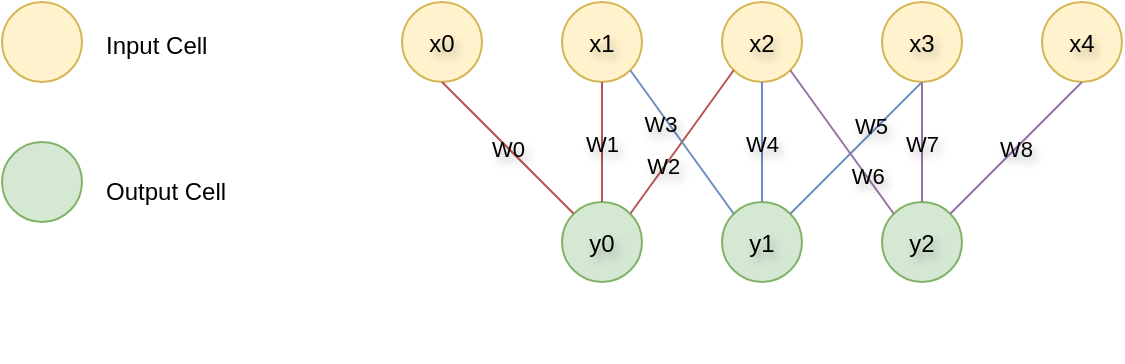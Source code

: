 <mxfile version="24.3.1" type="device">
  <diagram name="Auto Encoder (AE)" id="_Bmku1SudM6StRFv8J6b">
    <mxGraphModel dx="943" dy="520" grid="1" gridSize="10" guides="1" tooltips="1" connect="1" arrows="1" fold="1" page="1" pageScale="1" pageWidth="850" pageHeight="1100" math="0" shadow="0">
      <root>
        <mxCell id="2L0hXL62CxC1ZSmFVwGG-0" />
        <mxCell id="2L0hXL62CxC1ZSmFVwGG-1" parent="2L0hXL62CxC1ZSmFVwGG-0" />
        <mxCell id="2L0hXL62CxC1ZSmFVwGG-95" value="" style="group;fontSize=9;textShadow=1;labelBorderColor=none;labelBackgroundColor=none;" parent="2L0hXL62CxC1ZSmFVwGG-1" vertex="1" connectable="0">
          <mxGeometry x="320" y="560" width="40" height="40" as="geometry" />
        </mxCell>
        <mxCell id="2L0hXL62CxC1ZSmFVwGG-96" value="y0" style="ellipse;aspect=fixed;strokeColor=#82b366;fillColor=#d5e8d4;textShadow=1;labelBorderColor=none;labelBackgroundColor=none;" parent="2L0hXL62CxC1ZSmFVwGG-95" vertex="1">
          <mxGeometry width="40" height="40" as="geometry" />
        </mxCell>
        <mxCell id="2L0hXL62CxC1ZSmFVwGG-99" value="" style="group;textShadow=1;labelBorderColor=none;labelBackgroundColor=none;" parent="2L0hXL62CxC1ZSmFVwGG-1" vertex="1" connectable="0">
          <mxGeometry x="400" y="560" width="40" height="40" as="geometry" />
        </mxCell>
        <mxCell id="2L0hXL62CxC1ZSmFVwGG-100" value="y1" style="ellipse;aspect=fixed;strokeColor=#82b366;fillColor=#d5e8d4;textShadow=1;labelBorderColor=none;labelBackgroundColor=none;" parent="2L0hXL62CxC1ZSmFVwGG-99" vertex="1">
          <mxGeometry width="40" height="40" as="geometry" />
        </mxCell>
        <mxCell id="2L0hXL62CxC1ZSmFVwGG-117" value="" style="endArrow=none;rounded=0;fontSize=24;exitX=0.5;exitY=1;exitDx=0;exitDy=0;entryX=1;entryY=0;entryDx=0;entryDy=0;fillColor=#dae8fc;strokeColor=#6c8ebf;textShadow=1;labelBorderColor=none;labelBackgroundColor=none;" parent="2L0hXL62CxC1ZSmFVwGG-1" source="2L0hXL62CxC1ZSmFVwGG-94" target="2L0hXL62CxC1ZSmFVwGG-100" edge="1">
          <mxGeometry width="50" height="50" relative="1" as="geometry">
            <mxPoint x="380" y="620" as="sourcePoint" />
            <mxPoint x="410" y="640" as="targetPoint" />
          </mxGeometry>
        </mxCell>
        <mxCell id="D7NjAx7LVdkUnGVcUzy2-22" value="W5" style="edgeLabel;align=center;verticalAlign=middle;resizable=0;points=[];textShadow=1;labelBorderColor=none;labelBackgroundColor=none;" vertex="1" connectable="0" parent="2L0hXL62CxC1ZSmFVwGG-117">
          <mxGeometry x="-0.295" y="-3" relative="1" as="geometry">
            <mxPoint as="offset" />
          </mxGeometry>
        </mxCell>
        <mxCell id="MN_jcWDkAgEbbNPqeQ9V-16" value="" style="group" parent="2L0hXL62CxC1ZSmFVwGG-1" vertex="1" connectable="0">
          <mxGeometry x="40" y="460" width="180" height="180" as="geometry" />
        </mxCell>
        <mxCell id="MN_jcWDkAgEbbNPqeQ9V-1" value="" style="ellipse;whiteSpace=wrap;html=1;aspect=fixed;strokeColor=#82b366;fillColor=#d5e8d4;" parent="MN_jcWDkAgEbbNPqeQ9V-16" vertex="1">
          <mxGeometry y="70" width="40" height="40" as="geometry" />
        </mxCell>
        <mxCell id="MN_jcWDkAgEbbNPqeQ9V-7" value="" style="group" parent="MN_jcWDkAgEbbNPqeQ9V-16" vertex="1" connectable="0">
          <mxGeometry width="40" height="40" as="geometry" />
        </mxCell>
        <mxCell id="MN_jcWDkAgEbbNPqeQ9V-8" value="" style="ellipse;whiteSpace=wrap;html=1;aspect=fixed;strokeColor=#d6b656;fillColor=#fff2cc;" parent="MN_jcWDkAgEbbNPqeQ9V-7" vertex="1">
          <mxGeometry width="40" height="40" as="geometry" />
        </mxCell>
        <mxCell id="MN_jcWDkAgEbbNPqeQ9V-9" value="&lt;font style=&quot;font-size: 12px;&quot;&gt;Output Cell&lt;/font&gt;" style="text;html=1;strokeColor=none;fillColor=none;align=left;verticalAlign=middle;whiteSpace=wrap;rounded=0;shadow=1;strokeWidth=1.5;fontSize=24;" parent="MN_jcWDkAgEbbNPqeQ9V-16" vertex="1">
          <mxGeometry x="50" y="76" width="130" height="30" as="geometry" />
        </mxCell>
        <mxCell id="MN_jcWDkAgEbbNPqeQ9V-11" value="&lt;font style=&quot;font-size: 12px;&quot;&gt;Input Cell&lt;/font&gt;" style="text;html=1;strokeColor=none;fillColor=none;align=left;verticalAlign=middle;whiteSpace=wrap;rounded=0;shadow=1;strokeWidth=1.5;fontSize=24;" parent="MN_jcWDkAgEbbNPqeQ9V-16" vertex="1">
          <mxGeometry x="50" y="3" width="130" height="30" as="geometry" />
        </mxCell>
        <mxCell id="2L0hXL62CxC1ZSmFVwGG-93" value="x2" style="ellipse;aspect=fixed;strokeColor=#d6b656;fillColor=#fff2cc;textShadow=1;labelBorderColor=none;labelBackgroundColor=none;" parent="2L0hXL62CxC1ZSmFVwGG-1" vertex="1">
          <mxGeometry x="400" y="460" width="40" height="40" as="geometry" />
        </mxCell>
        <mxCell id="2L0hXL62CxC1ZSmFVwGG-94" value="x3" style="ellipse;aspect=fixed;strokeColor=#d6b656;fillColor=#fff2cc;textShadow=1;labelBorderColor=none;labelBackgroundColor=none;" parent="2L0hXL62CxC1ZSmFVwGG-1" vertex="1">
          <mxGeometry x="480" y="460" width="40" height="40" as="geometry" />
        </mxCell>
        <mxCell id="D7NjAx7LVdkUnGVcUzy2-1" value="x0" style="ellipse;aspect=fixed;strokeColor=#d6b656;fillColor=#fff2cc;textShadow=1;labelBorderColor=none;labelBackgroundColor=none;" vertex="1" parent="2L0hXL62CxC1ZSmFVwGG-1">
          <mxGeometry x="240" y="460" width="40" height="40" as="geometry" />
        </mxCell>
        <mxCell id="D7NjAx7LVdkUnGVcUzy2-0" value="x1" style="ellipse;aspect=fixed;strokeColor=#d6b656;fillColor=#fff2cc;textShadow=1;labelBorderColor=none;labelBackgroundColor=none;" vertex="1" parent="2L0hXL62CxC1ZSmFVwGG-1">
          <mxGeometry x="320" y="460" width="40" height="40" as="geometry" />
        </mxCell>
        <mxCell id="D7NjAx7LVdkUnGVcUzy2-2" value="x4" style="ellipse;aspect=fixed;strokeColor=#d6b656;fillColor=#fff2cc;textShadow=1;labelBorderColor=none;labelBackgroundColor=none;" vertex="1" parent="2L0hXL62CxC1ZSmFVwGG-1">
          <mxGeometry x="560" y="460" width="40" height="40" as="geometry" />
        </mxCell>
        <mxCell id="D7NjAx7LVdkUnGVcUzy2-3" value="" style="group;textShadow=1;labelBorderColor=none;labelBackgroundColor=none;" vertex="1" connectable="0" parent="2L0hXL62CxC1ZSmFVwGG-1">
          <mxGeometry x="480" y="560" width="40" height="40" as="geometry" />
        </mxCell>
        <mxCell id="D7NjAx7LVdkUnGVcUzy2-4" value="y2" style="ellipse;aspect=fixed;strokeColor=#82b366;fillColor=#d5e8d4;textShadow=1;labelBorderColor=none;labelBackgroundColor=none;" vertex="1" parent="D7NjAx7LVdkUnGVcUzy2-3">
          <mxGeometry width="40" height="40" as="geometry" />
        </mxCell>
        <mxCell id="D7NjAx7LVdkUnGVcUzy2-6" value="" style="endArrow=none;rounded=0;fontSize=24;exitX=0;exitY=0;exitDx=0;exitDy=0;entryX=0.5;entryY=1;entryDx=0;entryDy=0;fillColor=#f8cecc;strokeColor=#b85450;textShadow=1;labelBorderColor=none;labelBackgroundColor=none;" edge="1" parent="2L0hXL62CxC1ZSmFVwGG-1" source="2L0hXL62CxC1ZSmFVwGG-96" target="D7NjAx7LVdkUnGVcUzy2-1">
          <mxGeometry width="50" height="50" relative="1" as="geometry">
            <mxPoint x="280" y="560" as="sourcePoint" />
            <mxPoint x="214" y="626" as="targetPoint" />
          </mxGeometry>
        </mxCell>
        <mxCell id="D7NjAx7LVdkUnGVcUzy2-14" value="W0" style="edgeLabel;align=center;verticalAlign=middle;resizable=0;points=[];textShadow=1;labelBorderColor=none;labelBackgroundColor=none;" vertex="1" connectable="0" parent="D7NjAx7LVdkUnGVcUzy2-6">
          <mxGeometry relative="1" as="geometry">
            <mxPoint as="offset" />
          </mxGeometry>
        </mxCell>
        <mxCell id="D7NjAx7LVdkUnGVcUzy2-7" value="" style="endArrow=none;rounded=0;fontSize=24;exitX=0.5;exitY=0;exitDx=0;exitDy=0;entryX=0.5;entryY=1;entryDx=0;entryDy=0;fillColor=#f8cecc;strokeColor=#b85450;textShadow=1;labelBorderColor=none;labelBackgroundColor=none;" edge="1" parent="2L0hXL62CxC1ZSmFVwGG-1" source="2L0hXL62CxC1ZSmFVwGG-96" target="D7NjAx7LVdkUnGVcUzy2-0">
          <mxGeometry width="50" height="50" relative="1" as="geometry">
            <mxPoint x="336" y="576" as="sourcePoint" />
            <mxPoint x="270" y="510" as="targetPoint" />
          </mxGeometry>
        </mxCell>
        <mxCell id="D7NjAx7LVdkUnGVcUzy2-15" value="W1" style="edgeLabel;align=center;verticalAlign=middle;resizable=0;points=[];textShadow=1;labelBorderColor=none;labelBackgroundColor=none;" vertex="1" connectable="0" parent="D7NjAx7LVdkUnGVcUzy2-7">
          <mxGeometry relative="1" as="geometry">
            <mxPoint as="offset" />
          </mxGeometry>
        </mxCell>
        <mxCell id="D7NjAx7LVdkUnGVcUzy2-8" value="" style="endArrow=none;rounded=0;fontSize=24;exitX=1;exitY=0;exitDx=0;exitDy=0;entryX=0;entryY=1;entryDx=0;entryDy=0;fillColor=#f8cecc;strokeColor=#b85450;textShadow=1;labelBorderColor=none;labelBackgroundColor=none;" edge="1" parent="2L0hXL62CxC1ZSmFVwGG-1" source="2L0hXL62CxC1ZSmFVwGG-96" target="2L0hXL62CxC1ZSmFVwGG-93">
          <mxGeometry width="50" height="50" relative="1" as="geometry">
            <mxPoint x="346" y="586" as="sourcePoint" />
            <mxPoint x="280" y="520" as="targetPoint" />
          </mxGeometry>
        </mxCell>
        <mxCell id="D7NjAx7LVdkUnGVcUzy2-16" value="W2" style="edgeLabel;align=center;verticalAlign=middle;resizable=0;points=[];textShadow=1;labelBorderColor=none;labelBackgroundColor=none;" vertex="1" connectable="0" parent="D7NjAx7LVdkUnGVcUzy2-8">
          <mxGeometry x="-0.331" y="1" relative="1" as="geometry">
            <mxPoint as="offset" />
          </mxGeometry>
        </mxCell>
        <mxCell id="D7NjAx7LVdkUnGVcUzy2-9" value="" style="endArrow=none;rounded=0;fontSize=24;exitX=0;exitY=0;exitDx=0;exitDy=0;entryX=1;entryY=1;entryDx=0;entryDy=0;fillColor=#dae8fc;strokeColor=#6c8ebf;textShadow=1;labelBorderColor=none;labelBackgroundColor=none;" edge="1" parent="2L0hXL62CxC1ZSmFVwGG-1" source="2L0hXL62CxC1ZSmFVwGG-100" target="D7NjAx7LVdkUnGVcUzy2-0">
          <mxGeometry width="50" height="50" relative="1" as="geometry">
            <mxPoint x="356" y="596" as="sourcePoint" />
            <mxPoint x="290" y="530" as="targetPoint" />
          </mxGeometry>
        </mxCell>
        <mxCell id="D7NjAx7LVdkUnGVcUzy2-17" value="W3" style="edgeLabel;align=center;verticalAlign=middle;resizable=0;points=[];textShadow=1;labelBorderColor=none;labelBackgroundColor=none;" vertex="1" connectable="0" parent="D7NjAx7LVdkUnGVcUzy2-9">
          <mxGeometry x="0.324" y="3" relative="1" as="geometry">
            <mxPoint as="offset" />
          </mxGeometry>
        </mxCell>
        <mxCell id="D7NjAx7LVdkUnGVcUzy2-10" value="" style="endArrow=none;rounded=0;fontSize=24;exitX=0.5;exitY=0;exitDx=0;exitDy=0;entryX=0.5;entryY=1;entryDx=0;entryDy=0;fillColor=#dae8fc;strokeColor=#6c8ebf;textShadow=1;labelBorderColor=none;labelBackgroundColor=none;" edge="1" parent="2L0hXL62CxC1ZSmFVwGG-1" source="2L0hXL62CxC1ZSmFVwGG-100" target="2L0hXL62CxC1ZSmFVwGG-93">
          <mxGeometry width="50" height="50" relative="1" as="geometry">
            <mxPoint x="366" y="606" as="sourcePoint" />
            <mxPoint x="300" y="540" as="targetPoint" />
          </mxGeometry>
        </mxCell>
        <mxCell id="D7NjAx7LVdkUnGVcUzy2-18" value="W4" style="edgeLabel;align=center;verticalAlign=middle;resizable=0;points=[];textShadow=1;labelBorderColor=none;labelBackgroundColor=none;" vertex="1" connectable="0" parent="D7NjAx7LVdkUnGVcUzy2-10">
          <mxGeometry relative="1" as="geometry">
            <mxPoint as="offset" />
          </mxGeometry>
        </mxCell>
        <mxCell id="D7NjAx7LVdkUnGVcUzy2-11" value="" style="endArrow=none;rounded=0;fontSize=24;exitX=0;exitY=0;exitDx=0;exitDy=0;entryX=1;entryY=1;entryDx=0;entryDy=0;fillColor=#e1d5e7;strokeColor=#9673a6;textShadow=1;labelBorderColor=none;labelBackgroundColor=none;" edge="1" parent="2L0hXL62CxC1ZSmFVwGG-1" source="D7NjAx7LVdkUnGVcUzy2-4" target="2L0hXL62CxC1ZSmFVwGG-93">
          <mxGeometry width="50" height="50" relative="1" as="geometry">
            <mxPoint x="376" y="616" as="sourcePoint" />
            <mxPoint x="310" y="550" as="targetPoint" />
          </mxGeometry>
        </mxCell>
        <mxCell id="D7NjAx7LVdkUnGVcUzy2-23" value="W6" style="edgeLabel;align=center;verticalAlign=middle;resizable=0;points=[];textShadow=1;labelBorderColor=none;labelBackgroundColor=none;" vertex="1" connectable="0" parent="D7NjAx7LVdkUnGVcUzy2-11">
          <mxGeometry x="-0.468" y="-1" relative="1" as="geometry">
            <mxPoint as="offset" />
          </mxGeometry>
        </mxCell>
        <mxCell id="D7NjAx7LVdkUnGVcUzy2-12" value="" style="endArrow=none;rounded=0;fontSize=24;exitX=0.5;exitY=0;exitDx=0;exitDy=0;entryX=0.5;entryY=1;entryDx=0;entryDy=0;fillColor=#e1d5e7;strokeColor=#9673a6;textShadow=1;labelBorderColor=none;labelBackgroundColor=none;" edge="1" parent="2L0hXL62CxC1ZSmFVwGG-1" source="D7NjAx7LVdkUnGVcUzy2-4" target="2L0hXL62CxC1ZSmFVwGG-94">
          <mxGeometry width="50" height="50" relative="1" as="geometry">
            <mxPoint x="386" y="626" as="sourcePoint" />
            <mxPoint x="320" y="560" as="targetPoint" />
          </mxGeometry>
        </mxCell>
        <mxCell id="D7NjAx7LVdkUnGVcUzy2-24" value="W7" style="edgeLabel;align=center;verticalAlign=middle;resizable=0;points=[];textShadow=1;labelBorderColor=none;labelBackgroundColor=none;" vertex="1" connectable="0" parent="D7NjAx7LVdkUnGVcUzy2-12">
          <mxGeometry relative="1" as="geometry">
            <mxPoint as="offset" />
          </mxGeometry>
        </mxCell>
        <mxCell id="D7NjAx7LVdkUnGVcUzy2-13" value="" style="endArrow=none;rounded=0;fontSize=24;exitX=1;exitY=0;exitDx=0;exitDy=0;entryX=0.5;entryY=1;entryDx=0;entryDy=0;fillColor=#e1d5e7;strokeColor=#9673a6;textShadow=1;labelBorderColor=none;labelBackgroundColor=none;" edge="1" parent="2L0hXL62CxC1ZSmFVwGG-1" source="D7NjAx7LVdkUnGVcUzy2-4" target="D7NjAx7LVdkUnGVcUzy2-2">
          <mxGeometry width="50" height="50" relative="1" as="geometry">
            <mxPoint x="396" y="636" as="sourcePoint" />
            <mxPoint x="330" y="570" as="targetPoint" />
            <Array as="points" />
          </mxGeometry>
        </mxCell>
        <mxCell id="D7NjAx7LVdkUnGVcUzy2-25" value="W8" style="edgeLabel;align=center;verticalAlign=middle;resizable=0;points=[];textShadow=1;labelBorderColor=none;labelBackgroundColor=none;" vertex="1" connectable="0" parent="D7NjAx7LVdkUnGVcUzy2-13">
          <mxGeometry relative="1" as="geometry">
            <mxPoint as="offset" />
          </mxGeometry>
        </mxCell>
      </root>
    </mxGraphModel>
  </diagram>
</mxfile>
